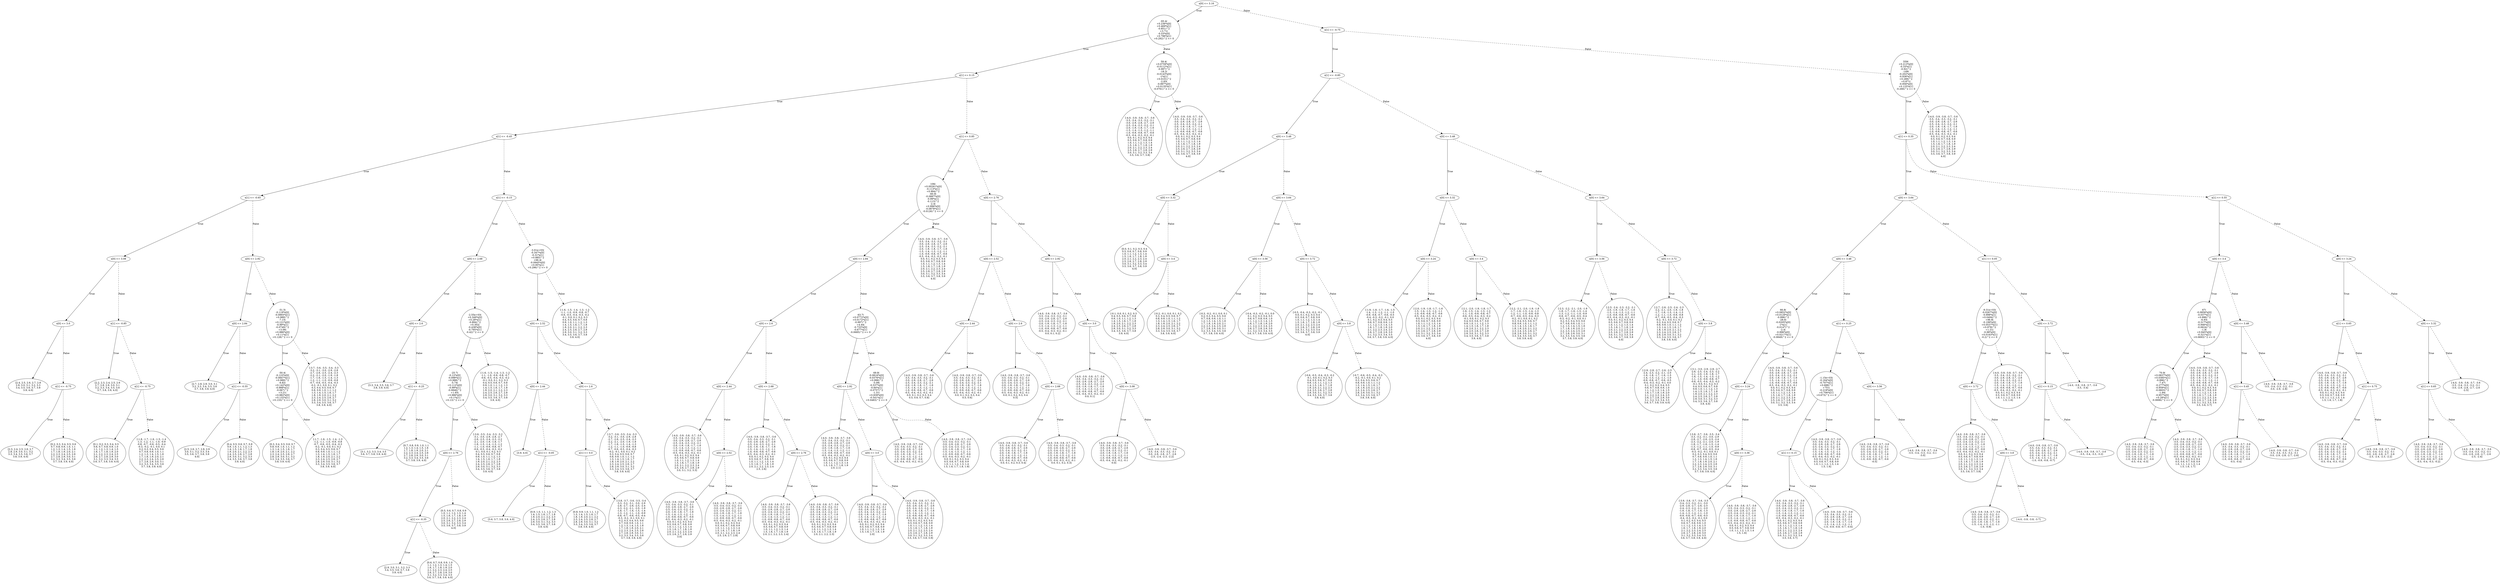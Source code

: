 digraph {
0 [label="x[0] <= 3.16"];
1 [label="-93.4(\n+0.236*x[0]\n+0.469*x[1]\n-0.851)^2\n+3.71(\n-0.53*x[0]\n+0.796*x[1]\n+0.292)^2 <= 0"];
2 [label="x[1] <= 0.15"];
3 [label="x[1] <= -0.45"];
4 [label="x[1] <= -0.65"];
5 [label="x[0] <= 3.08"];
6 [label="x[0] <= 3.0"];
7 [label="[2.4, 2.5, 2.6, 2.7, 2.8\n2.9, 3.0, 3.1, 3.2, 3.3\n3.4, 3.5, 3.6, 3.7, 3.8\n3.9, 4.0]"];
6 -> 7 [label="True"];
8 [label="x[1] <= -0.75"];
9 [label="[2.3, 2.4, 2.5, 2.6, 2.7\n2.8, 2.9, 3.0, 3.1, 3.2\n3.3, 3.4, 3.5, 3.6, 3.7\n3.8, 3.9, 4.0]"];
8 -> 9 [label="True"];
10 [label="[0.2, 0.3, 0.4, 0.5, 0.6\n0.7, 0.8, 0.9, 1.0, 1.1\n1.2, 1.3, 1.4, 1.5, 1.6\n1.7, 1.8, 1.9, 2.0, 2.1\n2.2, 2.3, 2.4, 2.5, 2.6\n2.7, 2.8, 2.9, 3.0, 3.1\n3.2, 3.3, 3.4, 3.5, 3.6\n3.7, 3.8, 3.9, 4.0]"];
8 -> 10 [style="dashed", label="False"];
6 -> 8 [style="dashed", label="False"];
5 -> 6 [label="True"];
11 [label="x[1] <= -0.85"];
12 [label="[2.2, 2.3, 2.4, 2.5, 2.6\n2.7, 2.8, 2.9, 3.0, 3.1\n3.2, 3.3, 3.4, 3.5, 3.6\n3.7, 3.8, 3.9, 4.0]"];
11 -> 12 [label="True"];
13 [label="x[1] <= -0.75"];
14 [label="[0.1, 0.2, 0.3, 0.4, 0.5\n0.6, 0.7, 0.8, 0.9, 1.0\n1.1, 1.2, 1.3, 1.4, 1.5\n1.6, 1.7, 1.8, 1.9, 2.0\n2.1, 2.2, 2.3, 2.4, 2.5\n2.6, 2.7, 2.8, 2.9, 3.0\n3.1, 3.2, 3.3, 3.4, 3.5\n3.6, 3.7, 3.8, 3.9, 4.0]"];
13 -> 14 [label="True"];
15 [label="[-1.8, -1.7, -1.6, -1.5, -1.4\n-1.3, -1.2, -1.1, -1.0, -0.9\n-0.8, -0.7, -0.6, -0.5, -0.4\n-0.3, -0.2, -0.1, 0.0, 0.1\n0.2, 0.3, 0.4, 0.5, 0.6\n0.7, 0.8, 0.9, 1.0, 1.1\n1.2, 1.3, 1.4, 1.5, 1.6\n1.7, 1.8, 1.9, 2.0, 2.1\n2.2, 2.3, 2.4, 2.5, 2.6\n2.7, 2.8, 2.9, 3.0, 3.1\n3.2, 3.3, 3.4, 3.5, 3.6\n3.7, 3.8, 3.9, 4.0]"];
13 -> 15 [style="dashed", label="False"];
11 -> 13 [style="dashed", label="False"];
5 -> 11 [style="dashed", label="False"];
4 -> 5 [label="True"];
16 [label="x[0] <= 2.92"];
17 [label="x[0] <= 2.84"];
18 [label="[2.7, 2.8, 2.9, 3.0, 3.1\n3.2, 3.3, 3.4, 3.5, 3.6\n3.7, 3.8, 3.9, 4.0]"];
17 -> 18 [label="True"];
19 [label="x[1] <= -0.55"];
20 [label="[2.5, 2.6, 2.7, 2.8, 2.9\n3.0, 3.1, 3.2, 3.3, 3.4\n3.5, 3.6, 3.7, 3.8, 3.9\n4.0]"];
19 -> 20 [label="True"];
21 [label="[0.4, 0.5, 0.6, 0.7, 0.8\n0.9, 1.0, 1.1, 1.2, 1.3\n1.4, 1.5, 1.6, 1.7, 1.8\n1.9, 2.0, 2.1, 2.2, 2.3\n2.4, 2.5, 2.6, 2.7, 2.8\n2.9, 3.0, 3.1, 3.2, 3.3\n3.4, 3.5, 3.6, 3.7, 3.8\n3.9, 4.0]"];
19 -> 21 [style="dashed", label="False"];
17 -> 19 [style="dashed", label="False"];
16 -> 17 [label="True"];
22 [label="-51.5(\n-0.119*x[0]\n-0.0893*x[1]\n+0.989)^2\n-7.15(\n+0.121*x[0]\n-0.99*x[1]\n-0.0749)^2\n+3.06(\n+0.986*x[0]\n+0.11*x[1]\n+0.128)^2 <= 0"];
23 [label="-50.4(\n-0.123*x[0]\n-0.0847*x[1]\n+0.989)^2\n-6.82(\n+0.142*x[0]\n-0.988*x[1]\n-0.067)^2\n+3.21(\n+0.982*x[0]\n+0.132*x[1]\n+0.133)^2 <= 0"];
24 [label="[0.3, 0.4, 0.5, 0.6, 0.7\n0.8, 0.9, 1.0, 1.1, 1.2\n1.3, 1.4, 1.5, 1.6, 1.7\n1.8, 1.9, 2.0, 2.1, 2.2\n2.3, 2.4, 2.5, 2.6, 2.7\n2.8, 2.9, 3.0, 3.1, 3.2\n3.3, 3.4, 3.5, 3.6, 3.7\n3.8, 3.9, 4.0]"];
23 -> 24 [label="True"];
25 [label="[-1.7, -1.6, -1.5, -1.4, -1.3\n-1.2, -1.1, -1.0, -0.9, -0.8\n-0.7, -0.6, -0.5, -0.4, -0.3\n-0.2, -0.1, 0.0, 0.1, 0.2\n0.3, 0.4, 0.5, 0.6, 0.7\n0.8, 0.9, 1.0, 1.1, 1.2\n1.3, 1.4, 1.5, 1.6, 1.7\n1.8, 1.9, 2.0, 2.1, 2.2\n2.3, 2.4, 2.5, 2.6, 2.7\n2.8, 2.9, 3.0, 3.1, 3.2\n3.3, 3.4, 3.5, 3.6, 3.7\n3.8, 3.9, 4.0]"];
23 -> 25 [style="dashed", label="False"];
22 -> 23 [label="True"];
26 [label="[-3.7, -3.6, -3.5, -3.4, -3.3\n-3.2, -3.1, -3.0, -2.9, -2.8\n-2.7, -2.6, -2.5, -2.4, -2.3\n-2.2, -2.1, -2.0, -1.9, -1.8\n-1.7, -1.6, -1.5, -1.4, -1.3\n-1.2, -1.1, -1.0, -0.9, -0.8\n-0.7, -0.6, -0.5, -0.4, -0.3\n-0.2, -0.1, 0.0, 0.1, 0.2\n0.3, 0.4, 0.5, 0.6, 0.7\n0.8, 0.9, 1.0, 1.1, 1.2\n1.3, 1.4, 1.5, 1.6, 1.7\n1.8, 1.9, 2.0, 2.1, 2.2\n2.3, 2.4, 2.5, 2.6, 2.7\n2.8, 2.9, 3.0, 3.1, 3.2\n3.3, 3.4, 3.5, 3.6, 3.7\n3.8, 3.9, 4.0]"];
22 -> 26 [style="dashed", label="False"];
16 -> 22 [style="dashed", label="False"];
4 -> 16 [style="dashed", label="False"];
3 -> 4 [label="True"];
27 [label="x[1] <= -0.15"];
28 [label="x[0] <= 2.68"];
29 [label="x[0] <= 2.6"];
30 [label="[3.3, 3.4, 3.5, 3.6, 3.7\n3.8, 3.9, 4.0]"];
29 -> 30 [label="True"];
31 [label="x[1] <= -0.25"];
32 [label="[3.1, 3.2, 3.3, 3.4, 3.5\n3.6, 3.7, 3.8, 3.9, 4.0]"];
31 -> 32 [label="True"];
33 [label="[0.7, 0.8, 0.9, 1.0, 1.1\n1.2, 1.3, 1.4, 1.5, 1.6\n1.7, 1.8, 1.9, 2.0, 2.1\n2.2, 2.3, 2.4, 2.5, 2.6\n2.7, 2.8, 2.9, 3.0, 3.1\n3.2, 3.3, 3.4, 3.5, 3.6\n3.7, 3.8, 3.9, 4.0]"];
31 -> 33 [style="dashed", label="False"];
29 -> 31 [style="dashed", label="False"];
28 -> 29 [label="True"];
34 [label="-2.55e+03(\n+0.349*x[0]\n+0.28*x[1]\n-0.894)^2\n+0.302(\n-0.438*x[0]\n-0.795*x[1]\n-0.42)^2 <= 0"];
35 [label="-25.7(\n-0.12*x[0]\n-0.098*x[1]\n+0.988)^2\n-5.74(\n+0.112*x[0]\n-0.99*x[1]\n-0.0846)^2\n+1.65(\n+0.986*x[0]\n+0.1*x[1]\n+0.13)^2 <= 0"];
36 [label="x[0] <= 2.76"];
37 [label="x[1] <= -0.35"];
38 [label="[2.9, 3.0, 3.1, 3.2, 3.3\n3.4, 3.5, 3.6, 3.7, 3.8\n3.9, 4.0]"];
37 -> 38 [label="True"];
39 [label="[0.6, 0.7, 0.8, 0.9, 1.0\n1.1, 1.2, 1.3, 1.4, 1.5\n1.6, 1.7, 1.8, 1.9, 2.0\n2.1, 2.2, 2.3, 2.4, 2.5\n2.6, 2.7, 2.8, 2.9, 3.0\n3.1, 3.2, 3.3, 3.4, 3.5\n3.6, 3.7, 3.8, 3.9, 4.0]"];
37 -> 39 [style="dashed", label="False"];
36 -> 37 [label="True"];
40 [label="[0.5, 0.6, 0.7, 0.8, 0.9\n1.0, 1.1, 1.2, 1.3, 1.4\n1.5, 1.6, 1.7, 1.8, 1.9\n2.0, 2.1, 2.2, 2.3, 2.4\n2.5, 2.6, 2.7, 2.8, 2.9\n3.0, 3.1, 3.2, 3.3, 3.4\n3.5, 3.6, 3.7, 3.8, 3.9\n4.0]"];
36 -> 40 [style="dashed", label="False"];
35 -> 36 [label="True"];
41 [label="[-3.6, -3.5, -3.4, -3.3, -3.2\n-3.1, -3.0, -2.9, -2.8, -2.7\n-2.6, -2.5, -2.4, -2.3, -2.2\n-2.1, -2.0, -1.9, -1.8, -1.7\n-1.6, -1.5, -1.4, -1.3, -1.2\n-1.1, -1.0, -0.9, -0.8, -0.7\n-0.6, -0.5, -0.4, -0.3, -0.2\n-0.1, 0.0, 0.1, 0.2, 0.3\n0.4, 0.5, 0.6, 0.7, 0.8\n0.9, 1.0, 1.1, 1.2, 1.3\n1.4, 1.5, 1.6, 1.7, 1.8\n1.9, 2.0, 2.1, 2.2, 2.3\n2.4, 2.5, 2.6, 2.7, 2.8\n2.9, 3.0, 3.1, 3.2, 3.3\n3.4, 3.5, 3.6, 3.7, 3.8\n3.9, 4.0]"];
35 -> 41 [style="dashed", label="False"];
34 -> 35 [label="True"];
42 [label="[-1.6, -1.5, -1.4, -1.3, -1.2\n-1.1, -1.0, -0.9, -0.8, -0.7\n-0.6, -0.5, -0.4, -0.3, -0.2\n-0.1, 0.0, 0.1, 0.2, 0.3\n0.4, 0.5, 0.6, 0.7, 0.8\n0.9, 1.0, 1.1, 1.2, 1.3\n1.4, 1.5, 1.6, 1.7, 1.8\n1.9, 2.0, 2.1, 2.2, 2.3\n2.4, 2.5, 2.6, 2.7, 2.8\n2.9, 3.0, 3.1, 3.2, 3.3\n3.4, 3.5, 3.6, 3.7, 3.8\n3.9, 4.0]"];
34 -> 42 [style="dashed", label="False"];
28 -> 34 [style="dashed", label="False"];
27 -> 28 [label="True"];
43 [label="-3.01e+03(\n-0.347*x[0]\n-0.31*x[1]\n+0.885)^2\n+66.4(\n-0.0945*x[0]\n+0.95*x[1]\n+0.296)^2 <= 0"];
44 [label="x[0] <= 2.52"];
45 [label="x[0] <= 2.44"];
46 [label="[3.9, 4.0]"];
45 -> 46 [label="True"];
47 [label="x[1] <= -0.05"];
48 [label="[3.6, 3.7, 3.8, 3.9, 4.0]"];
47 -> 48 [label="True"];
49 [label="[0.9, 1.0, 1.1, 1.2, 1.3\n1.4, 1.5, 1.6, 1.7, 1.8\n1.9, 2.0, 2.1, 2.2, 2.3\n2.4, 2.5, 2.6, 2.7, 2.8\n2.9, 3.0, 3.1, 3.2, 3.3\n3.4, 3.5, 3.6, 3.7, 3.8\n3.9, 4.0]"];
47 -> 49 [style="dashed", label="False"];
45 -> 47 [style="dashed", label="False"];
44 -> 45 [label="True"];
50 [label="x[0] <= 2.6"];
51 [label="x[1] <= 0.0"];
52 [label="[0.8, 0.9, 1.0, 1.1, 1.2\n1.3, 1.4, 1.5, 1.6, 1.7\n1.8, 1.9, 2.0, 2.1, 2.2\n2.3, 2.4, 2.5, 2.6, 2.7\n2.8, 2.9, 3.0, 3.1, 3.2\n3.3, 3.4, 3.5, 3.6, 3.7\n3.8, 3.9, 4.0]"];
51 -> 52 [label="True"];
53 [label="[-3.8, -3.7, -3.6, -3.5, -3.4\n-3.3, -3.2, -3.1, -3.0, -2.9\n-2.8, -2.7, -2.6, -2.5, -2.4\n-2.3, -2.2, -2.1, -2.0, -1.9\n-1.8, -1.7, -1.6, -1.5, -1.4\n-1.3, -1.2, -1.1, -1.0, -0.9\n-0.8, -0.7, -0.6, -0.5, -0.4\n-0.3, -0.2, -0.1, 0.0, 0.1\n0.2, 0.3, 0.4, 0.5, 0.6\n0.7, 0.8, 0.9, 1.0, 1.1\n1.2, 1.3, 1.4, 1.5, 1.6\n1.7, 1.8, 1.9, 2.0, 2.1\n2.2, 2.3, 2.4, 2.5, 2.6\n2.7, 2.8, 2.9, 3.0, 3.1\n3.2, 3.3, 3.4, 3.5, 3.6\n3.7, 3.8, 3.9, 4.0]"];
51 -> 53 [style="dashed", label="False"];
50 -> 51 [label="True"];
54 [label="[-3.7, -3.6, -3.5, -3.4, -3.3\n-3.2, -3.1, -3.0, -2.9, -2.8\n-2.7, -2.6, -2.5, -2.4, -2.3\n-2.2, -2.1, -2.0, -1.9, -1.8\n-1.7, -1.6, -1.5, -1.4, -1.3\n-1.2, -1.1, -1.0, -0.9, -0.8\n-0.7, -0.6, -0.5, -0.4, -0.3\n-0.2, -0.1, 0.0, 0.1, 0.2\n0.3, 0.4, 0.5, 0.6, 0.7\n0.8, 0.9, 1.0, 1.1, 1.2\n1.3, 1.4, 1.5, 1.6, 1.7\n1.8, 1.9, 2.0, 2.1, 2.2\n2.3, 2.4, 2.5, 2.6, 2.7\n2.8, 2.9, 3.0, 3.1, 3.2\n3.3, 3.4, 3.5, 3.6, 3.7\n3.8, 3.9, 4.0]"];
50 -> 54 [style="dashed", label="False"];
44 -> 50 [style="dashed", label="False"];
43 -> 44 [label="True"];
55 [label="[-1.6, -1.5, -1.4, -1.3, -1.2\n-1.1, -1.0, -0.9, -0.8, -0.7\n-0.6, -0.5, -0.4, -0.3, -0.2\n-0.1, 0.0, 0.1, 0.2, 0.3\n0.4, 0.5, 0.6, 0.7, 0.8\n0.9, 1.0, 1.1, 1.2, 1.3\n1.4, 1.5, 1.6, 1.7, 1.8\n1.9, 2.0, 2.1, 2.2, 2.3\n2.4, 2.5, 2.6, 2.7, 2.8\n2.9, 3.0, 3.1, 3.2, 3.3\n3.4, 3.5, 3.6, 3.7, 3.8\n3.9, 4.0]"];
43 -> 55 [style="dashed", label="False"];
27 -> 43 [style="dashed", label="False"];
3 -> 27 [style="dashed", label="False"];
2 -> 3 [label="True"];
56 [label="x[1] <= 0.85"];
57 [label="106(\n+0.00261*x[0]\n-0.113*x[1]\n+0.994)^2\n-60.9(\n-0.0887*x[0]\n-0.99*x[1]\n-0.113)^2\n-2.4(\n+0.996*x[0]\n-0.0878*x[1]\n-0.0126)^2 <= 0"];
58 [label="x[0] <= 2.84"];
59 [label="x[0] <= 2.6"];
60 [label="x[0] <= 2.44"];
61 [label="[-4.0, -3.9, -3.8, -3.7, -3.6\n-3.5, -3.4, -3.3, -3.2, -3.1\n-3.0, -2.9, -2.8, -2.7, -2.6\n-2.5, -2.4, -2.3, -2.2, -2.1\n-2.0, -1.9, -1.8, -1.7, -1.6\n-1.5, -1.4, -1.3, -1.2, -1.1\n-1.0, -0.9, -0.8, -0.7, -0.6\n-0.5, -0.4, -0.3, -0.2, -0.1\n0.0, 0.1, 0.2, 0.3, 0.4\n0.5, 0.6, 0.7, 0.8, 0.9\n1.0, 1.1, 1.2, 1.3, 1.4\n1.5, 1.6, 1.7, 1.8, 1.9\n2.0, 2.1, 2.2, 2.3, 2.4\n2.5, 2.6, 2.7, 2.8, 2.9\n3.0, 3.1, 3.2, 3.3]"];
60 -> 61 [label="True"];
62 [label="x[0] <= 2.52"];
63 [label="[-4.0, -3.9, -3.8, -3.7, -3.6\n-3.5, -3.4, -3.3, -3.2, -3.1\n-3.0, -2.9, -2.8, -2.7, -2.6\n-2.5, -2.4, -2.3, -2.2, -2.1\n-2.0, -1.9, -1.8, -1.7, -1.6\n-1.5, -1.4, -1.3, -1.2, -1.1\n-1.0, -0.9, -0.8, -0.7, -0.6\n-0.5, -0.4, -0.3, -0.2, -0.1\n0.0, 0.1, 0.2, 0.3, 0.4\n0.5, 0.6, 0.7, 0.8, 0.9\n1.0, 1.1, 1.2, 1.3, 1.4\n1.5, 1.6, 1.7, 1.8, 1.9\n2.0, 2.1, 2.2, 2.3, 2.4\n2.5, 2.6, 2.7, 2.8, 2.9\n3.0]"];
62 -> 63 [label="True"];
64 [label="[-4.0, -3.9, -3.8, -3.7, -3.6\n-3.5, -3.4, -3.3, -3.2, -3.1\n-3.0, -2.9, -2.8, -2.7, -2.6\n-2.5, -2.4, -2.3, -2.2, -2.1\n-2.0, -1.9, -1.8, -1.7, -1.6\n-1.5, -1.4, -1.3, -1.2, -1.1\n-1.0, -0.9, -0.8, -0.7, -0.6\n-0.5, -0.4, -0.3, -0.2, -0.1\n0.0, 0.1, 0.2, 0.3, 0.4\n0.5, 0.6, 0.7, 0.8, 0.9\n1.0, 1.1, 1.2, 1.3, 1.4\n1.5, 1.6, 1.7, 1.8, 1.9\n2.0, 2.1, 2.2, 2.3, 2.4\n2.5, 2.6, 2.7, 2.8]"];
62 -> 64 [style="dashed", label="False"];
60 -> 62 [style="dashed", label="False"];
59 -> 60 [label="True"];
65 [label="x[0] <= 2.68"];
66 [label="[-4.0, -3.9, -3.8, -3.7, -3.6\n-3.5, -3.4, -3.3, -3.2, -3.1\n-3.0, -2.9, -2.8, -2.7, -2.6\n-2.5, -2.4, -2.3, -2.2, -2.1\n-2.0, -1.9, -1.8, -1.7, -1.6\n-1.5, -1.4, -1.3, -1.2, -1.1\n-1.0, -0.9, -0.8, -0.7, -0.6\n-0.5, -0.4, -0.3, -0.2, -0.1\n0.0, 0.1, 0.2, 0.3, 0.4\n0.5, 0.6, 0.7, 0.8, 0.9\n1.0, 1.1, 1.2, 1.3, 1.4\n1.5, 1.6, 1.7, 1.8, 1.9\n2.0, 2.1, 2.2, 2.3, 2.4\n2.5, 2.6]"];
65 -> 66 [label="True"];
67 [label="x[0] <= 2.76"];
68 [label="[-4.0, -3.9, -3.8, -3.7, -3.6\n-3.5, -3.4, -3.3, -3.2, -3.1\n-3.0, -2.9, -2.8, -2.7, -2.6\n-2.5, -2.4, -2.3, -2.2, -2.1\n-2.0, -1.9, -1.8, -1.7, -1.6\n-1.5, -1.4, -1.3, -1.2, -1.1\n-1.0, -0.9, -0.8, -0.7, -0.6\n-0.5, -0.4, -0.3, -0.2, -0.1\n0.0, 0.1, 0.2, 0.3, 0.4\n0.5, 0.6, 0.7, 0.8, 0.9\n1.0, 1.1, 1.2, 1.3, 1.4\n1.5, 1.6, 1.7, 1.8, 1.9\n2.0, 2.1, 2.2, 2.3, 2.4]"];
67 -> 68 [label="True"];
69 [label="[-4.0, -3.9, -3.8, -3.7, -3.6\n-3.5, -3.4, -3.3, -3.2, -3.1\n-3.0, -2.9, -2.8, -2.7, -2.6\n-2.5, -2.4, -2.3, -2.2, -2.1\n-2.0, -1.9, -1.8, -1.7, -1.6\n-1.5, -1.4, -1.3, -1.2, -1.1\n-1.0, -0.9, -0.8, -0.7, -0.6\n-0.5, -0.4, -0.3, -0.2, -0.1\n0.0, 0.1, 0.2, 0.3, 0.4\n0.5, 0.6, 0.7, 0.8, 0.9\n1.0, 1.1, 1.2, 1.3, 1.4\n1.5, 1.6, 1.7, 1.8, 1.9\n2.0, 2.1, 2.2, 2.3]"];
67 -> 69 [style="dashed", label="False"];
65 -> 67 [style="dashed", label="False"];
59 -> 65 [style="dashed", label="False"];
58 -> 59 [label="True"];
70 [label="-63.7(\n+0.0772*x[0]\n+0.0172*x[1]\n-0.997)^2\n+4.44(\n-0.733*x[0]\n-0.677*x[1]\n-0.0685)^2 <= 0"];
71 [label="x[0] <= 2.92"];
72 [label="[-4.0, -3.9, -3.8, -3.7, -3.6\n-3.5, -3.4, -3.3, -3.2, -3.1\n-3.0, -2.9, -2.8, -2.7, -2.6\n-2.5, -2.4, -2.3, -2.2, -2.1\n-2.0, -1.9, -1.8, -1.7, -1.6\n-1.5, -1.4, -1.3, -1.2, -1.1\n-1.0, -0.9, -0.8, -0.7, -0.6\n-0.5, -0.4, -0.3, -0.2, -0.1\n0.0, 0.1, 0.2, 0.3, 0.4\n0.5, 0.6, 0.7, 0.8, 0.9\n1.0, 1.1, 1.2, 1.3, 1.4\n1.5, 1.6, 1.7, 1.8, 1.9\n2.0, 2.1]"];
71 -> 72 [label="True"];
73 [label="x[0] <= 3.0"];
74 [label="[-4.0, -3.9, -3.8, -3.7, -3.6\n-3.5, -3.4, -3.3, -3.2, -3.1\n-3.0, -2.9, -2.8, -2.7, -2.6\n-2.5, -2.4, -2.3, -2.2, -2.1\n-2.0, -1.9, -1.8, -1.7, -1.6\n-1.5, -1.4, -1.3, -1.2, -1.1\n-1.0, -0.9, -0.8, -0.7, -0.6\n-0.5, -0.4, -0.3, -0.2, -0.1\n0.0, 0.1, 0.2, 0.3, 0.4\n0.5, 0.6, 0.7, 0.8, 0.9\n1.0, 1.1, 1.2, 1.3, 1.4\n1.5, 1.6, 1.7, 1.8, 1.9\n2.0]"];
73 -> 74 [label="True"];
75 [label="[-4.0, -3.9, -3.8, -3.7, -3.6\n-3.5, -3.4, -3.3, -3.2, -3.1\n-3.0, -2.9, -2.8, -2.7, -2.6\n-2.5, -2.4, -2.3, -2.2, -2.1\n-2.0, -1.9, -1.8, -1.7, -1.6\n-1.5, -1.4, -1.3, -1.2, -1.1\n-1.0, -0.9, -0.8, -0.7, -0.6\n-0.5, -0.4, -0.3, -0.2, -0.1\n0.0, 0.1, 0.2, 0.3, 0.4\n0.5, 0.6, 0.7, 0.8, 0.9\n1.0, 1.1, 1.2, 1.3, 1.4\n1.5, 1.6, 1.7, 1.8, 1.9\n2.0, 2.1, 2.2, 2.3, 2.4\n2.5, 2.6, 2.7, 2.8, 2.9\n3.0, 3.1, 3.2, 3.3, 3.4\n3.5, 3.6, 3.7, 3.8, 3.9]"];
73 -> 75 [style="dashed", label="False"];
71 -> 73 [style="dashed", label="False"];
70 -> 71 [label="True"];
76 [label="69.8(\n-0.0816*x[0]\n-0.0376*x[1]\n+0.996)^2\n-5.08(\n-0.537*x[0]\n-0.84*x[1]\n-0.0757)^2\n-1.31(\n+0.839*x[0]\n-0.541*x[1]\n+0.0483)^2 <= 0"];
77 [label="[-4.0, -3.9, -3.8, -3.7, -3.6\n-3.5, -3.4, -3.3, -3.2, -3.1\n-3.0, -2.9, -2.8, -2.7, -2.6\n-2.5, -2.4, -2.3, -2.2, -2.1\n-2.0, -1.9, -1.8, -1.7, -1.6\n-1.5, -1.4, -1.3, -1.2, -1.1\n-1.0, -0.9, -0.8, -0.7, -0.6\n-0.5, -0.4, -0.3, -0.2, -0.1]"];
76 -> 77 [label="True"];
78 [label="[-4.0, -3.9, -3.8, -3.7, -3.6\n-3.5, -3.4, -3.3, -3.2, -3.1\n-3.0, -2.9, -2.8, -2.7, -2.6\n-2.5, -2.4, -2.3, -2.2, -2.1\n-2.0, -1.9, -1.8, -1.7, -1.6\n-1.5, -1.4, -1.3, -1.2, -1.1\n-1.0, -0.9, -0.8, -0.7, -0.6\n-0.5, -0.4, -0.3, -0.2, -0.1\n0.0, 0.1, 0.2, 0.3, 0.4\n0.5, 0.6, 0.7, 0.8, 0.9\n1.0, 1.1, 1.2, 1.3, 1.4\n1.5, 1.6, 1.7, 1.8, 1.9]"];
76 -> 78 [style="dashed", label="False"];
70 -> 76 [style="dashed", label="False"];
58 -> 70 [style="dashed", label="False"];
57 -> 58 [label="True"];
79 [label="[-4.0, -3.9, -3.8, -3.7, -3.6\n-3.5, -3.4, -3.3, -3.2, -3.1\n-3.0, -2.9, -2.8, -2.7, -2.6\n-2.5, -2.4, -2.3, -2.2, -2.1\n-2.0, -1.9, -1.8, -1.7, -1.6\n-1.5, -1.4, -1.3, -1.2, -1.1\n-1.0, -0.9, -0.8, -0.7, -0.6\n-0.5, -0.4, -0.3, -0.2, -0.1\n0.0, 0.1, 0.2, 0.3, 0.4\n0.5, 0.6, 0.7, 0.8, 0.9\n1.0, 1.1, 1.2, 1.3, 1.4\n1.5, 1.6, 1.7, 1.8, 1.9\n2.0, 2.1, 2.2, 2.3, 2.4\n2.5, 2.6, 2.7, 2.8, 2.9\n3.0, 3.1, 3.2, 3.3, 3.4\n3.5, 3.6, 3.7, 3.8, 3.9\n4.0]"];
57 -> 79 [style="dashed", label="False"];
56 -> 57 [label="True"];
80 [label="x[0] <= 2.76"];
81 [label="x[0] <= 2.52"];
82 [label="x[0] <= 2.44"];
83 [label="[-4.0, -3.9, -3.8, -3.7, -3.6\n-3.5, -3.4, -3.3, -3.2, -3.1\n-3.0, -2.9, -2.8, -2.7, -2.6\n-2.5, -2.4, -2.3, -2.2, -2.1\n-2.0, -1.9, -1.8, -1.7, -1.6\n-1.5, -1.4, -1.3, -1.2, -1.1\n-1.0, -0.9, -0.8, -0.7, -0.6\n-0.5, -0.4, -0.3, -0.2, -0.1\n0.0, 0.1, 0.2, 0.3, 0.4\n0.5, 0.6, 0.7, 0.8]"];
82 -> 83 [label="True"];
84 [label="[-4.0, -3.9, -3.8, -3.7, -3.6\n-3.5, -3.4, -3.3, -3.2, -3.1\n-3.0, -2.9, -2.8, -2.7, -2.6\n-2.5, -2.4, -2.3, -2.2, -2.1\n-2.0, -1.9, -1.8, -1.7, -1.6\n-1.5, -1.4, -1.3, -1.2, -1.1\n-1.0, -0.9, -0.8, -0.7, -0.6\n-0.5, -0.4, -0.3, -0.2, -0.1\n0.0, 0.1, 0.2, 0.3, 0.4\n0.5, 0.6]"];
82 -> 84 [style="dashed", label="False"];
81 -> 82 [label="True"];
85 [label="x[0] <= 2.6"];
86 [label="[-4.0, -3.9, -3.8, -3.7, -3.6\n-3.5, -3.4, -3.3, -3.2, -3.1\n-3.0, -2.9, -2.8, -2.7, -2.6\n-2.5, -2.4, -2.3, -2.2, -2.1\n-2.0, -1.9, -1.8, -1.7, -1.6\n-1.5, -1.4, -1.3, -1.2, -1.1\n-1.0, -0.9, -0.8, -0.7, -0.6\n-0.5, -0.4, -0.3, -0.2, -0.1\n0.0, 0.1, 0.2, 0.3, 0.4\n0.5]"];
85 -> 86 [label="True"];
87 [label="x[0] <= 2.68"];
88 [label="[-4.0, -3.9, -3.8, -3.7, -3.6\n-3.5, -3.4, -3.3, -3.2, -3.1\n-3.0, -2.9, -2.8, -2.7, -2.6\n-2.5, -2.4, -2.3, -2.2, -2.1\n-2.0, -1.9, -1.8, -1.7, -1.6\n-1.5, -1.4, -1.3, -1.2, -1.1\n-1.0, -0.9, -0.8, -0.7, -0.6\n-0.5, -0.4, -0.3, -0.2, -0.1\n0.0, 0.1, 0.2, 0.3, 0.4]"];
87 -> 88 [label="True"];
89 [label="[-4.0, -3.9, -3.8, -3.7, -3.6\n-3.5, -3.4, -3.3, -3.2, -3.1\n-3.0, -2.9, -2.8, -2.7, -2.6\n-2.5, -2.4, -2.3, -2.2, -2.1\n-2.0, -1.9, -1.8, -1.7, -1.6\n-1.5, -1.4, -1.3, -1.2, -1.1\n-1.0, -0.9, -0.8, -0.7, -0.6\n-0.5, -0.4, -0.3, -0.2, -0.1\n0.0, 0.1, 0.2, 0.3]"];
87 -> 89 [style="dashed", label="False"];
85 -> 87 [style="dashed", label="False"];
81 -> 85 [style="dashed", label="False"];
80 -> 81 [label="True"];
90 [label="x[0] <= 2.92"];
91 [label="[-4.0, -3.9, -3.8, -3.7, -3.6\n-3.5, -3.4, -3.3, -3.2, -3.1\n-3.0, -2.9, -2.8, -2.7, -2.6\n-2.5, -2.4, -2.3, -2.2, -2.1\n-2.0, -1.9, -1.8, -1.7, -1.6\n-1.5, -1.4, -1.3, -1.2, -1.1\n-1.0, -0.9, -0.8, -0.7, -0.6\n-0.5, -0.4, -0.3, -0.2, -0.1\n0.0, 0.1, 0.2]"];
90 -> 91 [label="True"];
92 [label="x[0] <= 3.0"];
93 [label="[-4.0, -3.9, -3.8, -3.7, -3.6\n-3.5, -3.4, -3.3, -3.2, -3.1\n-3.0, -2.9, -2.8, -2.7, -2.6\n-2.5, -2.4, -2.3, -2.2, -2.1\n-2.0, -1.9, -1.8, -1.7, -1.6\n-1.5, -1.4, -1.3, -1.2, -1.1\n-1.0, -0.9, -0.8, -0.7, -0.6\n-0.5, -0.4, -0.3, -0.2, -0.1\n0.0, 0.1]"];
92 -> 93 [label="True"];
94 [label="x[0] <= 3.08"];
95 [label="[-4.0, -3.9, -3.8, -3.7, -3.6\n-3.5, -3.4, -3.3, -3.2, -3.1\n-3.0, -2.9, -2.8, -2.7, -2.6\n-2.5, -2.4, -2.3, -2.2, -2.1\n-2.0, -1.9, -1.8, -1.7, -1.6\n-1.5, -1.4, -1.3, -1.2, -1.1\n-1.0, -0.9, -0.8, -0.7, -0.6\n-0.5, -0.4, -0.3, -0.2, -0.1\n0.0]"];
94 -> 95 [label="True"];
96 [label="[-4.0, -3.9, -3.8, -3.7, -3.6\n-3.5, -3.4, -3.3, -3.2, -3.1\n-3.0, -2.9, -2.8, -2.7, -2.6\n-2.5, -2.4, -2.3, -2.2]"];
94 -> 96 [style="dashed", label="False"];
92 -> 94 [style="dashed", label="False"];
90 -> 92 [style="dashed", label="False"];
80 -> 90 [style="dashed", label="False"];
56 -> 80 [style="dashed", label="False"];
2 -> 56 [style="dashed", label="False"];
1 -> 2 [label="True"];
97 [label="59.4(\n+0.0759*x[0]\n-0.0112*x[1]\n-0.997)^2\n-18.2(\n-0.0143*x[0]\n-1*x[1]\n+0.0101)^2\n-2.83(\n-0.997*x[0]\n+0.0135*x[1]\n-0.0761)^2 <= 0"];
98 [label="[-4.0, -3.9, -3.8, -3.7, -3.6\n-3.5, -3.4, -3.3, -3.2, -3.1\n-3.0, -2.9, -2.8, -2.7, -2.6\n-2.5, -2.4, -2.3, -2.2, -2.1\n-2.0, -1.9, -1.8, -1.7, -1.6\n-1.5, -1.4, -1.3, -1.2, -1.1\n-1.0, -0.9, -0.8, -0.7, -0.6\n-0.5, -0.4, -0.3, -0.2, -0.1\n0.0, 0.1, 0.2, 0.3, 0.4\n0.5, 0.6, 0.7, 0.8, 0.9\n1.0, 1.1, 1.2, 1.3, 1.4\n1.5, 1.6, 1.7, 1.8, 1.9\n2.0, 2.1, 2.2, 2.3, 2.4\n2.5, 2.6, 2.7, 2.8, 2.9\n3.0, 3.1, 3.2, 3.3, 3.4\n3.5, 3.6, 3.7, 3.8]"];
97 -> 98 [label="True"];
99 [label="[-4.0, -3.9, -3.8, -3.7, -3.6\n-3.5, -3.4, -3.3, -3.2, -3.1\n-3.0, -2.9, -2.8, -2.7, -2.6\n-2.5, -2.4, -2.3, -2.2, -2.1\n-2.0, -1.9, -1.8, -1.7, -1.6\n-1.5, -1.4, -1.3, -1.2, -1.1\n-1.0, -0.9, -0.8, -0.7, -0.6\n-0.5, -0.4, -0.3, -0.2, -0.1\n0.0, 0.1, 0.2, 0.3, 0.4\n0.5, 0.6, 0.7, 0.8, 0.9\n1.0, 1.1, 1.2, 1.3, 1.4\n1.5, 1.6, 1.7, 1.8, 1.9\n2.0, 2.1, 2.2, 2.3, 2.4\n2.5, 2.6, 2.7, 2.8, 2.9\n3.0, 3.1, 3.2, 3.3, 3.4\n3.5, 3.6, 3.7, 3.8, 3.9\n4.0]"];
97 -> 99 [style="dashed", label="False"];
1 -> 97 [style="dashed", label="False"];
0 -> 1 [label="True"];
100 [label="x[1] <= -0.75"];
101 [label="x[1] <= -0.85"];
102 [label="x[0] <= 3.48"];
103 [label="x[0] <= 3.32"];
104 [label="[0.0, 0.1, 0.2, 0.3, 0.4\n0.5, 0.6, 0.7, 0.8, 0.9\n1.0, 1.1, 1.2, 1.3, 1.4\n1.5, 1.6, 1.7, 1.8, 1.9\n2.0, 2.1, 2.2, 2.3, 2.4\n2.5, 2.6, 2.7, 2.8, 2.9\n3.0, 3.1, 3.2, 3.3, 3.4\n3.5, 3.6, 3.7, 3.8, 3.9\n4.0]"];
103 -> 104 [label="True"];
105 [label="x[0] <= 3.4"];
106 [label="[-0.1, 0.0, 0.1, 0.2, 0.3\n0.4, 0.5, 0.6, 0.7, 0.8\n0.9, 1.0, 1.1, 1.2, 1.3\n1.4, 1.5, 1.6, 1.7, 1.8\n1.9, 2.0, 2.1, 2.2, 2.3\n2.4, 2.5, 2.6, 2.7, 2.8\n2.9, 3.0, 3.1, 3.2, 3.3\n3.4, 3.5, 3.6, 3.7, 3.8\n3.9, 4.0]"];
105 -> 106 [label="True"];
107 [label="[-0.2, -0.1, 0.0, 0.1, 0.2\n0.3, 0.4, 0.5, 0.6, 0.7\n0.8, 0.9, 1.0, 1.1, 1.2\n1.3, 1.4, 1.5, 1.6, 1.7\n1.8, 1.9, 2.0, 2.1, 2.2\n2.3, 2.4, 2.5, 2.6, 2.7\n2.8, 2.9, 3.0, 3.1, 3.2\n3.3, 3.4, 3.5, 3.6, 3.7\n3.8, 3.9, 4.0]"];
105 -> 107 [style="dashed", label="False"];
103 -> 105 [style="dashed", label="False"];
102 -> 103 [label="True"];
108 [label="x[0] <= 3.64"];
109 [label="x[0] <= 3.56"];
110 [label="[-0.3, -0.2, -0.1, 0.0, 0.1\n0.2, 0.3, 0.4, 0.5, 0.6\n0.7, 0.8, 0.9, 1.0, 1.1\n1.2, 1.3, 1.4, 1.5, 1.6\n1.7, 1.8, 1.9, 2.0, 2.1\n2.2, 2.3, 2.4, 2.5, 2.6\n2.7, 2.8, 2.9, 3.0, 3.1\n3.2, 3.3, 3.4, 3.5, 3.6\n3.7, 3.8, 3.9, 4.0]"];
109 -> 110 [label="True"];
111 [label="[-0.4, -0.3, -0.2, -0.1, 0.0\n0.1, 0.2, 0.3, 0.4, 0.5\n0.6, 0.7, 0.8, 0.9, 1.0\n1.1, 1.2, 1.3, 1.4, 1.5\n1.6, 1.7, 1.8, 1.9, 2.0\n2.1, 2.2, 2.3, 2.4, 2.5\n2.6, 2.7, 2.8, 2.9, 3.0\n3.1, 3.2, 3.3, 3.4, 3.5\n3.6, 3.7, 3.8, 3.9, 4.0]"];
109 -> 111 [style="dashed", label="False"];
108 -> 109 [label="True"];
112 [label="x[0] <= 3.72"];
113 [label="[-0.5, -0.4, -0.3, -0.2, -0.1\n0.0, 0.1, 0.2, 0.3, 0.4\n0.5, 0.6, 0.7, 0.8, 0.9\n1.0, 1.1, 1.2, 1.3, 1.4\n1.5, 1.6, 1.7, 1.8, 1.9\n2.0, 2.1, 2.2, 2.3, 2.4\n2.5, 2.6, 2.7, 2.8, 2.9\n3.0, 3.1, 3.2, 3.3, 3.4\n3.5, 3.6, 3.7, 3.8, 3.9\n4.0]"];
112 -> 113 [label="True"];
114 [label="x[0] <= 3.8"];
115 [label="[-0.6, -0.5, -0.4, -0.3, -0.2\n-0.1, 0.0, 0.1, 0.2, 0.3\n0.4, 0.5, 0.6, 0.7, 0.8\n0.9, 1.0, 1.1, 1.2, 1.3\n1.4, 1.5, 1.6, 1.7, 1.8\n1.9, 2.0, 2.1, 2.2, 2.3\n2.4, 2.5, 2.6, 2.7, 2.8\n2.9, 3.0, 3.1, 3.2, 3.3\n3.4, 3.5, 3.6, 3.7, 3.8\n3.9, 4.0]"];
114 -> 115 [label="True"];
116 [label="[-0.7, -0.6, -0.5, -0.4, -0.3\n-0.2, -0.1, 0.0, 0.1, 0.2\n0.3, 0.4, 0.5, 0.6, 0.7\n0.8, 0.9, 1.0, 1.1, 1.2\n1.3, 1.4, 1.5, 1.6, 1.7\n1.8, 1.9, 2.0, 2.1, 2.2\n2.3, 2.4, 2.5, 2.6, 2.7\n2.8, 2.9, 3.0, 3.1, 3.2\n3.3, 3.4, 3.5, 3.6, 3.7\n3.8, 3.9, 4.0]"];
114 -> 116 [style="dashed", label="False"];
112 -> 114 [style="dashed", label="False"];
108 -> 112 [style="dashed", label="False"];
102 -> 108 [style="dashed", label="False"];
101 -> 102 [label="True"];
117 [label="x[0] <= 3.48"];
118 [label="x[0] <= 3.32"];
119 [label="x[0] <= 3.24"];
120 [label="[-1.9, -1.8, -1.7, -1.6, -1.5\n-1.4, -1.3, -1.2, -1.1, -1.0\n-0.9, -0.8, -0.7, -0.6, -0.5\n-0.4, -0.3, -0.2, -0.1, 0.0\n0.1, 0.2, 0.3, 0.4, 0.5\n0.6, 0.7, 0.8, 0.9, 1.0\n1.1, 1.2, 1.3, 1.4, 1.5\n1.6, 1.7, 1.8, 1.9, 2.0\n2.1, 2.2, 2.3, 2.4, 2.5\n2.6, 2.7, 2.8, 2.9, 3.0\n3.1, 3.2, 3.3, 3.4, 3.5\n3.6, 3.7, 3.8, 3.9, 4.0]"];
119 -> 120 [label="True"];
121 [label="[-2.0, -1.9, -1.8, -1.7, -1.6\n-1.5, -1.4, -1.3, -1.2, -1.1\n-1.0, -0.9, -0.8, -0.7, -0.6\n-0.5, -0.4, -0.3, -0.2, -0.1\n0.0, 0.1, 0.2, 0.3, 0.4\n0.5, 0.6, 0.7, 0.8, 0.9\n1.0, 1.1, 1.2, 1.3, 1.4\n1.5, 1.6, 1.7, 1.8, 1.9\n2.0, 2.1, 2.2, 2.3, 2.4\n2.5, 2.6, 2.7, 2.8, 2.9\n3.0, 3.1, 3.2, 3.3, 3.4\n3.5, 3.6, 3.7, 3.8, 3.9\n4.0]"];
119 -> 121 [style="dashed", label="False"];
118 -> 119 [label="True"];
122 [label="x[0] <= 3.4"];
123 [label="[-2.1, -2.0, -1.9, -1.8, -1.7\n-1.6, -1.5, -1.4, -1.3, -1.2\n-1.1, -1.0, -0.9, -0.8, -0.7\n-0.6, -0.5, -0.4, -0.3, -0.2\n-0.1, 0.0, 0.1, 0.2, 0.3\n0.4, 0.5, 0.6, 0.7, 0.8\n0.9, 1.0, 1.1, 1.2, 1.3\n1.4, 1.5, 1.6, 1.7, 1.8\n1.9, 2.0, 2.1, 2.2, 2.3\n2.4, 2.5, 2.6, 2.7, 2.8\n2.9, 3.0, 3.1, 3.2, 3.3\n3.4, 3.5, 3.6, 3.7, 3.8\n3.9, 4.0]"];
122 -> 123 [label="True"];
124 [label="[-2.2, -2.1, -2.0, -1.9, -1.8\n-1.7, -1.6, -1.5, -1.4, -1.3\n-1.2, -1.1, -1.0, -0.9, -0.8\n-0.7, -0.6, -0.5, -0.4, -0.3\n-0.2, -0.1, 0.0, 0.1, 0.2\n0.3, 0.4, 0.5, 0.6, 0.7\n0.8, 0.9, 1.0, 1.1, 1.2\n1.3, 1.4, 1.5, 1.6, 1.7\n1.8, 1.9, 2.0, 2.1, 2.2\n2.3, 2.4, 2.5, 2.6, 2.7\n2.8, 2.9, 3.0, 3.1, 3.2\n3.3, 3.4, 3.5, 3.6, 3.7\n3.8, 3.9, 4.0]"];
122 -> 124 [style="dashed", label="False"];
118 -> 122 [style="dashed", label="False"];
117 -> 118 [label="True"];
125 [label="x[0] <= 3.64"];
126 [label="x[0] <= 3.56"];
127 [label="[-2.3, -2.2, -2.1, -2.0, -1.9\n-1.8, -1.7, -1.6, -1.5, -1.4\n-1.3, -1.2, -1.1, -1.0, -0.9\n-0.8, -0.7, -0.6, -0.5, -0.4\n-0.3, -0.2, -0.1, 0.0, 0.1\n0.2, 0.3, 0.4, 0.5, 0.6\n0.7, 0.8, 0.9, 1.0, 1.1\n1.2, 1.3, 1.4, 1.5, 1.6\n1.7, 1.8, 1.9, 2.0, 2.1\n2.2, 2.3, 2.4, 2.5, 2.6\n2.7, 2.8, 2.9, 3.0, 3.1\n3.2, 3.3, 3.4, 3.5, 3.6\n3.7, 3.8, 3.9, 4.0]"];
126 -> 127 [label="True"];
128 [label="[-2.5, -2.4, -2.3, -2.2, -2.1\n-2.0, -1.9, -1.8, -1.7, -1.6\n-1.5, -1.4, -1.3, -1.2, -1.1\n-1.0, -0.9, -0.8, -0.7, -0.6\n-0.5, -0.4, -0.3, -0.2, -0.1\n0.0, 0.1, 0.2, 0.3, 0.4\n0.5, 0.6, 0.7, 0.8, 0.9\n1.0, 1.1, 1.2, 1.3, 1.4\n1.5, 1.6, 1.7, 1.8, 1.9\n2.0, 2.1, 2.2, 2.3, 2.4\n2.5, 2.6, 2.7, 2.8, 2.9\n3.0, 3.1, 3.2, 3.3, 3.4\n3.5, 3.6, 3.7, 3.8, 3.9\n4.0]"];
126 -> 128 [style="dashed", label="False"];
125 -> 126 [label="True"];
129 [label="x[0] <= 3.72"];
130 [label="[-2.7, -2.6, -2.5, -2.4, -2.3\n-2.2, -2.1, -2.0, -1.9, -1.8\n-1.7, -1.6, -1.5, -1.4, -1.3\n-1.2, -1.1, -1.0, -0.9, -0.8\n-0.7, -0.6, -0.5, -0.4, -0.3\n-0.2, -0.1, 0.0, 0.1, 0.2\n0.3, 0.4, 0.5, 0.6, 0.7\n0.8, 0.9, 1.0, 1.1, 1.2\n1.3, 1.4, 1.5, 1.6, 1.7\n1.8, 1.9, 2.0, 2.1, 2.2\n2.3, 2.4, 2.5, 2.6, 2.7\n2.8, 2.9, 3.0, 3.1, 3.2\n3.3, 3.4, 3.5, 3.6, 3.7\n3.8, 3.9, 4.0]"];
129 -> 130 [label="True"];
131 [label="x[0] <= 3.8"];
132 [label="[-2.9, -2.8, -2.7, -2.6, -2.5\n-2.4, -2.3, -2.2, -2.1, -2.0\n-1.9, -1.8, -1.7, -1.6, -1.5\n-1.4, -1.3, -1.2, -1.1, -1.0\n-0.9, -0.8, -0.7, -0.6, -0.5\n-0.4, -0.3, -0.2, -0.1, 0.0\n0.1, 0.2, 0.3, 0.4, 0.5\n0.6, 0.7, 0.8, 0.9, 1.0\n1.1, 1.2, 1.3, 1.4, 1.5\n1.6, 1.7, 1.8, 1.9, 2.0\n2.1, 2.2, 2.3, 2.4, 2.5\n2.6, 2.7, 2.8, 2.9, 3.0\n3.1, 3.2, 3.3, 3.4, 3.5\n3.6, 3.7, 3.8, 3.9, 4.0]"];
131 -> 132 [label="True"];
133 [label="[-3.1, -3.0, -2.9, -2.8, -2.7\n-2.6, -2.5, -2.4, -2.3, -2.2\n-2.1, -2.0, -1.9, -1.8, -1.7\n-1.6, -1.5, -1.4, -1.3, -1.2\n-1.1, -1.0, -0.9, -0.8, -0.7\n-0.6, -0.5, -0.4, -0.3, -0.2\n-0.1, 0.0, 0.1, 0.2, 0.3\n0.4, 0.5, 0.6, 0.7, 0.8\n0.9, 1.0, 1.1, 1.2, 1.3\n1.4, 1.5, 1.6, 1.7, 1.8\n1.9, 2.0, 2.1, 2.2, 2.3\n2.4, 2.5, 2.6, 2.7, 2.8\n2.9, 3.0, 3.1, 3.2, 3.3\n3.4, 3.5, 3.6, 3.7, 3.8\n3.9, 4.0]"];
131 -> 133 [style="dashed", label="False"];
129 -> 131 [style="dashed", label="False"];
125 -> 129 [style="dashed", label="False"];
117 -> 125 [style="dashed", label="False"];
101 -> 117 [style="dashed", label="False"];
100 -> 101 [label="True"];
134 [label="559(\n+0.213*x[0]\n-0.33*x[1]\n-0.92)^2\n-149(\n-0.202*x[0]\n-0.936*x[1]\n+0.289)^2\n+0.871(\n-0.956*x[0]\n+0.125*x[1]\n-0.266)^2 <= 0"];
135 [label="x[1] <= 0.35"];
136 [label="x[0] <= 3.64"];
137 [label="x[0] <= 3.48"];
138 [label="66.8(\n+0.0852*x[0]\n+0.0129*x[1]\n-0.996)^2\n-28.6(\n-0.0205*x[0]\n-1*x[1]\n-0.0147)^2\n-2.4(\n-0.996*x[0]\n+0.0217*x[1]\n-0.0849)^2 <= 0"];
139 [label="x[0] <= 3.24"];
140 [label="[-3.8, -3.7, -3.6, -3.5, -3.4\n-3.3, -3.2, -3.1, -3.0, -2.9\n-2.8, -2.7, -2.6, -2.5, -2.4\n-2.3, -2.2, -2.1, -2.0, -1.9\n-1.8, -1.7, -1.6, -1.5, -1.4\n-1.3, -1.2, -1.1, -1.0, -0.9\n-0.8, -0.7, -0.6, -0.5, -0.4\n-0.3, -0.2, -0.1, 0.0, 0.1\n0.2, 0.3, 0.4, 0.5, 0.6\n0.7, 0.8, 0.9, 1.0, 1.1\n1.2, 1.3, 1.4, 1.5, 1.6\n1.7, 1.8, 1.9, 2.0, 2.1\n2.2, 2.3, 2.4, 2.5, 2.6\n2.7, 2.8, 2.9, 3.0, 3.1\n3.2, 3.3, 3.4, 3.5, 3.6\n3.7, 3.8, 3.9, 4.0]"];
139 -> 140 [label="True"];
141 [label="x[0] <= 3.36"];
142 [label="[-3.9, -3.8, -3.7, -3.6, -3.5\n-3.4, -3.3, -3.2, -3.1, -3.0\n-2.9, -2.8, -2.7, -2.6, -2.5\n-2.4, -2.3, -2.2, -2.1, -2.0\n-1.9, -1.8, -1.7, -1.6, -1.5\n-1.4, -1.3, -1.2, -1.1, -1.0\n-0.9, -0.8, -0.7, -0.6, -0.5\n-0.4, -0.3, -0.2, -0.1, 0.0\n0.1, 0.2, 0.3, 0.4, 0.5\n0.6, 0.7, 0.8, 0.9, 1.0\n1.1, 1.2, 1.3, 1.4, 1.5\n1.6, 1.7, 1.8, 1.9, 2.0\n2.1, 2.2, 2.3, 2.4, 2.5\n2.6, 2.7, 2.8, 2.9, 3.0\n3.1, 3.2, 3.3, 3.4, 3.5\n3.6, 3.7, 3.8, 3.9, 4.0]"];
141 -> 142 [label="True"];
143 [label="[-4.0, -3.9, -3.8, -3.7, -3.6\n-3.5, -3.4, -3.3, -3.2, -3.1\n-3.0, -2.9, -2.8, -2.7, -2.6\n-2.5, -2.4, -2.3, -2.2, -2.1\n-2.0, -1.9, -1.8, -1.7, -1.6\n-1.5, -1.4, -1.3, -1.2, -1.1\n-1.0, -0.9, -0.8, -0.7, -0.6\n-0.5, -0.4, -0.3, -0.2, -0.1\n0.0, 0.1, 0.2, 0.3, 0.4\n0.5, 0.6, 0.7, 0.8, 0.9\n1.0, 1.1, 1.2, 1.3, 1.4\n1.5, 1.6]"];
141 -> 143 [style="dashed", label="False"];
139 -> 141 [style="dashed", label="False"];
138 -> 139 [label="True"];
144 [label="[-4.0, -3.9, -3.8, -3.7, -3.6\n-3.5, -3.4, -3.3, -3.2, -3.1\n-3.0, -2.9, -2.8, -2.7, -2.6\n-2.5, -2.4, -2.3, -2.2, -2.1\n-2.0, -1.9, -1.8, -1.7, -1.6\n-1.5, -1.4, -1.3, -1.2, -1.1\n-1.0, -0.9, -0.8, -0.7, -0.6\n-0.5, -0.4, -0.3, -0.2, -0.1\n0.0, 0.1, 0.2, 0.3, 0.4\n0.5, 0.6, 0.7, 0.8, 0.9\n1.0, 1.1, 1.2, 1.3, 1.4\n1.5, 1.6, 1.7, 1.8, 1.9\n2.0, 2.1, 2.2, 2.3, 2.4\n2.5, 2.6, 2.7, 2.8, 2.9\n3.0, 3.1, 3.2, 3.3, 3.4\n3.5, 3.6]"];
138 -> 144 [style="dashed", label="False"];
137 -> 138 [label="True"];
145 [label="x[1] <= 0.25"];
146 [label="-1.15e+03(\n-0.164*x[0]\n-0.707*x[1]\n+0.688)^2\n+751(\n-0.219*x[0]\n+0.706*x[1]\n+0.673)^2 <= 0"];
147 [label="x[1] <= 0.15"];
148 [label="[-4.0, -3.9, -3.8, -3.7, -3.6\n-3.5, -3.4, -3.3, -3.2, -3.1\n-3.0, -2.9, -2.8, -2.7, -2.6\n-2.5, -2.4, -2.3, -2.2, -2.1\n-2.0, -1.9, -1.8, -1.7, -1.6\n-1.5, -1.4, -1.3, -1.2, -1.1\n-1.0, -0.9, -0.8, -0.7, -0.6\n-0.5, -0.4, -0.3, -0.2, -0.1\n0.0, 0.1, 0.2, 0.3, 0.4\n0.5, 0.6, 0.7, 0.8, 0.9\n1.0, 1.1, 1.2, 1.3, 1.4\n1.5, 1.6, 1.7, 1.8, 1.9\n2.0, 2.1, 2.2, 2.3, 2.4\n2.5, 2.6, 2.7, 2.8, 2.9\n3.0, 3.1, 3.2, 3.3, 3.4\n3.5, 3.6, 3.7]"];
147 -> 148 [label="True"];
149 [label="[-4.0, -3.9, -3.8, -3.7, -3.6\n-3.5, -3.4, -3.3, -3.2, -3.1\n-3.0, -2.9, -2.8, -2.7, -2.6\n-2.5, -2.4, -2.3, -2.2, -2.1\n-2.0, -1.9, -1.8, -1.7, -1.6\n-1.5, -1.4, -1.3, -1.2, -1.1\n-1.0, -0.9, -0.8, -0.7, -0.6]"];
147 -> 149 [style="dashed", label="False"];
146 -> 147 [label="True"];
150 [label="[-4.0, -3.9, -3.8, -3.7, -3.6\n-3.5, -3.4, -3.3, -3.2, -3.1\n-3.0, -2.9, -2.8, -2.7, -2.6\n-2.5, -2.4, -2.3, -2.2, -2.1\n-2.0, -1.9, -1.8, -1.7, -1.6\n-1.5, -1.4, -1.3, -1.2, -1.1\n-1.0, -0.9, -0.8, -0.7, -0.6\n-0.5, -0.4, -0.3, -0.2, -0.1\n0.0, 0.1, 0.2, 0.3, 0.4\n0.5, 0.6, 0.7, 0.8, 0.9\n1.0, 1.1, 1.2, 1.3, 1.4\n1.5, 1.6]"];
146 -> 150 [style="dashed", label="False"];
145 -> 146 [label="True"];
151 [label="x[0] <= 3.56"];
152 [label="[-4.0, -3.9, -3.8, -3.7, -3.6\n-3.5, -3.4, -3.3, -3.2, -3.1\n-3.0, -2.9, -2.8, -2.7, -2.6\n-2.5, -2.4, -2.3, -2.2, -2.1\n-2.0, -1.9, -1.8, -1.7, -1.6\n-1.5, -1.4, -1.3, -1.2, -1.1\n-1.0, -0.9, -0.8, -0.7, -0.6\n-0.5]"];
151 -> 152 [label="True"];
153 [label="[-4.0, -3.9, -3.8, -3.7, -3.6\n-3.5, -3.4, -3.3, -3.2, -3.1\n-3.0]"];
151 -> 153 [style="dashed", label="False"];
145 -> 151 [style="dashed", label="False"];
137 -> 145 [style="dashed", label="False"];
136 -> 137 [label="True"];
154 [label="x[1] <= 0.05"];
155 [label="-9.31e+03(\n-0.0267*x[0]\n-0.998*x[1]\n+0.0494)^2\n+96.8(\n-0.199*x[0]\n+0.0537*x[1]\n+0.978)^2\n+1.21(\n-0.98*x[0]\n+0.0163*x[1]\n-0.2)^2 <= 0"];
156 [label="x[0] <= 3.72"];
157 [label="[-4.0, -3.9, -3.8, -3.7, -3.6\n-3.5, -3.4, -3.3, -3.2, -3.1\n-3.0, -2.9, -2.8, -2.7, -2.6\n-2.5, -2.4, -2.3, -2.2, -2.1\n-2.0, -1.9, -1.8, -1.7, -1.6\n-1.5, -1.4, -1.3, -1.2, -1.1\n-1.0, -0.9, -0.8, -0.7, -0.6\n-0.5, -0.4, -0.3, -0.2, -0.1\n0.0, 0.1, 0.2, 0.3, 0.4\n0.5, 0.6, 0.7, 0.8, 0.9\n1.0, 1.1, 1.2, 1.3, 1.4\n1.5, 1.6, 1.7, 1.8, 1.9\n2.0, 2.1, 2.2, 2.3, 2.4\n2.5, 2.6, 2.7, 2.8, 2.9\n3.0, 3.1, 3.2, 3.3, 3.4\n3.5, 3.6, 3.7, 3.8]"];
156 -> 157 [label="True"];
158 [label="x[0] <= 3.8"];
159 [label="[-4.0, -3.9, -3.8, -3.7, -3.6\n-3.5, -3.4, -3.3, -3.2, -3.1\n-3.0, -2.9, -2.8, -2.7, -2.6\n-2.5, -2.4, -2.3, -2.2, -2.1\n-2.0, -1.9, -1.8, -1.7, -1.6\n-1.5, -1.4, -1.3, -1.2, -1.1\n-1.0, -0.9]"];
158 -> 159 [label="True"];
160 [label="[-4.0, -3.9, -3.8, -3.7]"];
158 -> 160 [style="dashed", label="False"];
156 -> 158 [style="dashed", label="False"];
155 -> 156 [label="True"];
161 [label="[-4.0, -3.9, -3.8, -3.7, -3.6\n-3.5, -3.4, -3.3, -3.2, -3.1\n-3.0, -2.9, -2.8, -2.7, -2.6\n-2.5, -2.4, -2.3, -2.2, -2.1\n-2.0, -1.9, -1.8, -1.7, -1.6\n-1.5, -1.4, -1.3, -1.2, -1.1\n-1.0, -0.9, -0.8, -0.7, -0.6\n-0.5, -0.4, -0.3, -0.2, -0.1\n0.0, 0.1, 0.2, 0.3, 0.4\n0.5, 0.6, 0.7, 0.8, 0.9\n1.0, 1.1, 1.2, 1.3, 1.4\n1.5, 1.6]"];
155 -> 161 [style="dashed", label="False"];
154 -> 155 [label="True"];
162 [label="x[0] <= 3.72"];
163 [label="x[1] <= 0.15"];
164 [label="[-4.0, -3.9, -3.8, -3.7, -3.6\n-3.5, -3.4, -3.3, -3.2, -3.1\n-3.0, -2.9, -2.8, -2.7, -2.6\n-2.5, -2.4, -2.3, -2.2, -2.1\n-2.0, -1.9, -1.8, -1.7, -1.6\n-1.5, -1.4, -1.3, -1.2, -1.1\n-1.0, -0.9, -0.8, -0.7]"];
163 -> 164 [label="True"];
165 [label="[-4.0, -3.9, -3.8, -3.7, -3.6\n-3.5, -3.4, -3.3, -3.2]"];
163 -> 165 [style="dashed", label="False"];
162 -> 163 [label="True"];
166 [label="[-4.0, -3.9, -3.8, -3.7, -3.6\n-3.5, -3.4]"];
162 -> 166 [style="dashed", label="False"];
154 -> 162 [style="dashed", label="False"];
136 -> 154 [style="dashed", label="False"];
135 -> 136 [label="True"];
167 [label="x[1] <= 0.55"];
168 [label="x[0] <= 3.4"];
169 [label="67(\n-0.0856*x[0]\n-0.037*x[1]\n+0.996)^2\n-6.93(\n-0.317*x[0]\n-0.946*x[1]\n-0.0624)^2\n-1.8(\n+0.945*x[0]\n-0.321*x[1]\n+0.0693)^2 <= 0"];
170 [label="70.9(\n+0.0837*x[0]\n+0.0385*x[1]\n-0.996)^2\n-7.47(\n-0.277*x[0]\n-0.959*x[1]\n-0.0603)^2\n-1.94(\n-0.957*x[0]\n+0.28*x[1]\n-0.0696)^2 <= 0"];
171 [label="[-4.0, -3.9, -3.8, -3.7, -3.6\n-3.5, -3.4, -3.3, -3.2, -3.1\n-3.0, -2.9, -2.8, -2.7, -2.6\n-2.5, -2.4, -2.3, -2.2, -2.1\n-2.0, -1.9, -1.8, -1.7, -1.6\n-1.5, -1.4, -1.3, -1.2, -1.1\n-1.0, -0.9, -0.8, -0.7, -0.6\n-0.5, -0.4, -0.3]"];
170 -> 171 [label="True"];
172 [label="[-4.0, -3.9, -3.8, -3.7, -3.6\n-3.5, -3.4, -3.3, -3.2, -3.1\n-3.0, -2.9, -2.8, -2.7, -2.6\n-2.5, -2.4, -2.3, -2.2, -2.1\n-2.0, -1.9, -1.8, -1.7, -1.6\n-1.5, -1.4, -1.3, -1.2, -1.1\n-1.0, -0.9, -0.8, -0.7, -0.6\n-0.5, -0.4, -0.3, -0.2, -0.1\n0.0, 0.1, 0.2, 0.3, 0.4\n0.5, 0.6, 0.7, 0.8, 0.9\n1.0, 1.1, 1.2, 1.3, 1.4\n1.5, 1.6, 1.7]"];
170 -> 172 [style="dashed", label="False"];
169 -> 170 [label="True"];
173 [label="[-4.0, -3.9, -3.8, -3.7, -3.6\n-3.5, -3.4, -3.3, -3.2, -3.1\n-3.0, -2.9, -2.8, -2.7, -2.6\n-2.5, -2.4, -2.3, -2.2, -2.1\n-2.0, -1.9, -1.8, -1.7, -1.6\n-1.5, -1.4, -1.3, -1.2, -1.1\n-1.0, -0.9, -0.8, -0.7, -0.6\n-0.5, -0.4, -0.3, -0.2, -0.1\n0.0, 0.1, 0.2, 0.3, 0.4\n0.5, 0.6, 0.7, 0.8, 0.9\n1.0, 1.1, 1.2, 1.3, 1.4\n1.5, 1.6, 1.7, 1.8, 1.9\n2.0, 2.1, 2.2, 2.3, 2.4\n2.5, 2.6, 2.7, 2.8, 2.9\n3.0, 3.1, 3.2, 3.3, 3.4\n3.5, 3.6, 3.7]"];
169 -> 173 [style="dashed", label="False"];
168 -> 169 [label="True"];
174 [label="x[0] <= 3.48"];
175 [label="x[1] <= 0.45"];
176 [label="[-4.0, -3.9, -3.8, -3.7, -3.6\n-3.5, -3.4, -3.3, -3.2, -3.1\n-3.0, -2.9, -2.8, -2.7, -2.6\n-2.5, -2.4, -2.3, -2.2, -2.1\n-2.0, -1.9, -1.8, -1.7, -1.6\n-1.5, -1.4, -1.3, -1.2, -1.1\n-1.0, -0.9, -0.8, -0.7, -0.6\n-0.5, -0.4]"];
175 -> 176 [label="True"];
177 [label="[-4.0, -3.9, -3.8, -3.7, -3.6\n-3.5, -3.4, -3.3, -3.2, -3.1\n-3.0, -2.9, -2.8, -2.7, -2.6]"];
175 -> 177 [style="dashed", label="False"];
174 -> 175 [label="True"];
178 [label="[-4.0, -3.9, -3.8, -3.7, -3.6\n-3.5, -3.4, -3.3, -3.2, -3.1\n-3.0, -2.9, -2.8]"];
174 -> 178 [style="dashed", label="False"];
168 -> 174 [style="dashed", label="False"];
167 -> 168 [label="True"];
179 [label="x[0] <= 3.24"];
180 [label="x[1] <= 0.65"];
181 [label="[-4.0, -3.9, -3.8, -3.7, -3.6\n-3.5, -3.4, -3.3, -3.2, -3.1\n-3.0, -2.9, -2.8, -2.7, -2.6\n-2.5, -2.4, -2.3, -2.2, -2.1\n-2.0, -1.9, -1.8, -1.7, -1.6\n-1.5, -1.4, -1.3, -1.2, -1.1\n-1.0, -0.9, -0.8, -0.7, -0.6\n-0.5, -0.4, -0.3, -0.2, -0.1\n0.0, 0.1, 0.2, 0.3, 0.4\n0.5, 0.6, 0.7, 0.8, 0.9\n1.0, 1.1, 1.2, 1.3, 1.4\n1.5, 1.6, 1.7, 1.8]"];
180 -> 181 [label="True"];
182 [label="x[1] <= 0.75"];
183 [label="[-4.0, -3.9, -3.8, -3.7, -3.6\n-3.5, -3.4, -3.3, -3.2, -3.1\n-3.0, -2.9, -2.8, -2.7, -2.6\n-2.5, -2.4, -2.3, -2.2, -2.1\n-2.0, -1.9, -1.8, -1.7, -1.6\n-1.5, -1.4, -1.3, -1.2, -1.1\n-1.0, -0.9, -0.8, -0.7, -0.6\n-0.5, -0.4, -0.3, -0.2]"];
182 -> 183 [label="True"];
184 [label="[-4.0, -3.9, -3.8, -3.7, -3.6\n-3.5, -3.4, -3.3, -3.2, -3.1\n-3.0, -2.9, -2.8, -2.7, -2.6\n-2.5, -2.4, -2.3, -2.2]"];
182 -> 184 [style="dashed", label="False"];
180 -> 182 [style="dashed", label="False"];
179 -> 180 [label="True"];
185 [label="x[0] <= 3.32"];
186 [label="x[1] <= 0.65"];
187 [label="[-4.0, -3.9, -3.8, -3.7, -3.6\n-3.5, -3.4, -3.3, -3.2, -3.1\n-3.0, -2.9, -2.8, -2.7, -2.6\n-2.5, -2.4, -2.3, -2.2, -2.1\n-2.0, -1.9, -1.8, -1.7, -1.6\n-1.5, -1.4, -1.3, -1.2, -1.1\n-1.0, -0.9, -0.8, -0.7, -0.6\n-0.5, -0.4, -0.3, -0.2]"];
186 -> 187 [label="True"];
188 [label="[-4.0, -3.9, -3.8, -3.7, -3.6\n-3.5, -3.4, -3.3, -3.2, -3.1\n-3.0, -2.9, -2.8, -2.7, -2.6\n-2.5, -2.4]"];
186 -> 188 [style="dashed", label="False"];
185 -> 186 [label="True"];
189 [label="[-4.0, -3.9, -3.8, -3.7, -3.6\n-3.5, -3.4, -3.3, -3.2, -3.1\n-3.0, -2.9, -2.8, -2.7, -2.6\n-2.5]"];
185 -> 189 [style="dashed", label="False"];
179 -> 185 [style="dashed", label="False"];
167 -> 179 [style="dashed", label="False"];
135 -> 167 [style="dashed", label="False"];
134 -> 135 [label="True"];
190 [label="[-4.0, -3.9, -3.8, -3.7, -3.6\n-3.5, -3.4, -3.3, -3.2, -3.1\n-3.0, -2.9, -2.8, -2.7, -2.6\n-2.5, -2.4, -2.3, -2.2, -2.1\n-2.0, -1.9, -1.8, -1.7, -1.6\n-1.5, -1.4, -1.3, -1.2, -1.1\n-1.0, -0.9, -0.8, -0.7, -0.6\n-0.5, -0.4, -0.3, -0.2, -0.1\n0.0, 0.1, 0.2, 0.3, 0.4\n0.5, 0.6, 0.7, 0.8, 0.9\n1.0, 1.1, 1.2, 1.3, 1.4\n1.5, 1.6, 1.7, 1.8, 1.9\n2.0, 2.1, 2.2, 2.3, 2.4\n2.5, 2.6, 2.7, 2.8, 2.9\n3.0, 3.1, 3.2, 3.3, 3.4\n3.5, 3.6, 3.7, 3.8, 3.9\n4.0]"];
134 -> 190 [style="dashed", label="False"];
100 -> 134 [style="dashed", label="False"];
0 -> 100 [style="dashed", label="False"];

}